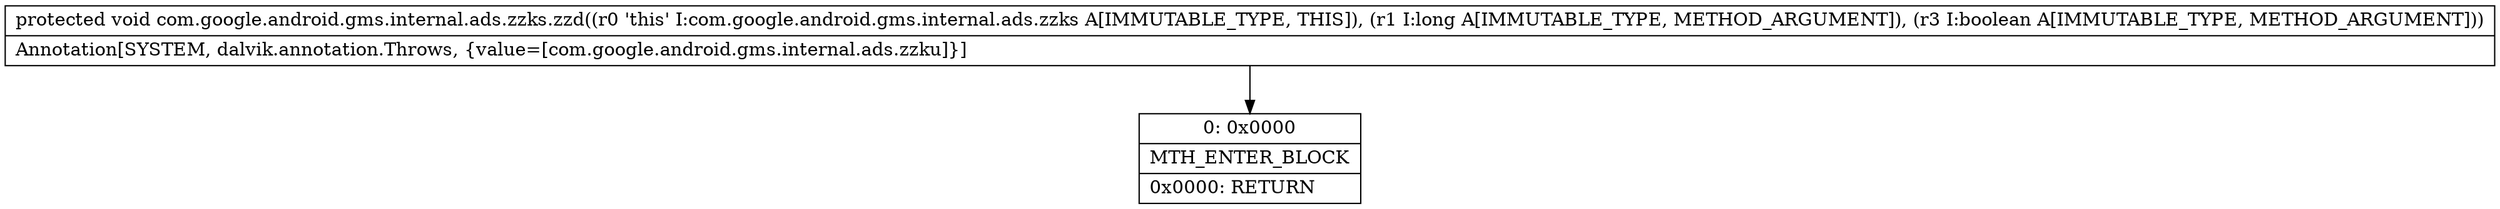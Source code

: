 digraph "CFG forcom.google.android.gms.internal.ads.zzks.zzd(JZ)V" {
Node_0 [shape=record,label="{0\:\ 0x0000|MTH_ENTER_BLOCK\l|0x0000: RETURN   \l}"];
MethodNode[shape=record,label="{protected void com.google.android.gms.internal.ads.zzks.zzd((r0 'this' I:com.google.android.gms.internal.ads.zzks A[IMMUTABLE_TYPE, THIS]), (r1 I:long A[IMMUTABLE_TYPE, METHOD_ARGUMENT]), (r3 I:boolean A[IMMUTABLE_TYPE, METHOD_ARGUMENT]))  | Annotation[SYSTEM, dalvik.annotation.Throws, \{value=[com.google.android.gms.internal.ads.zzku]\}]\l}"];
MethodNode -> Node_0;
}

